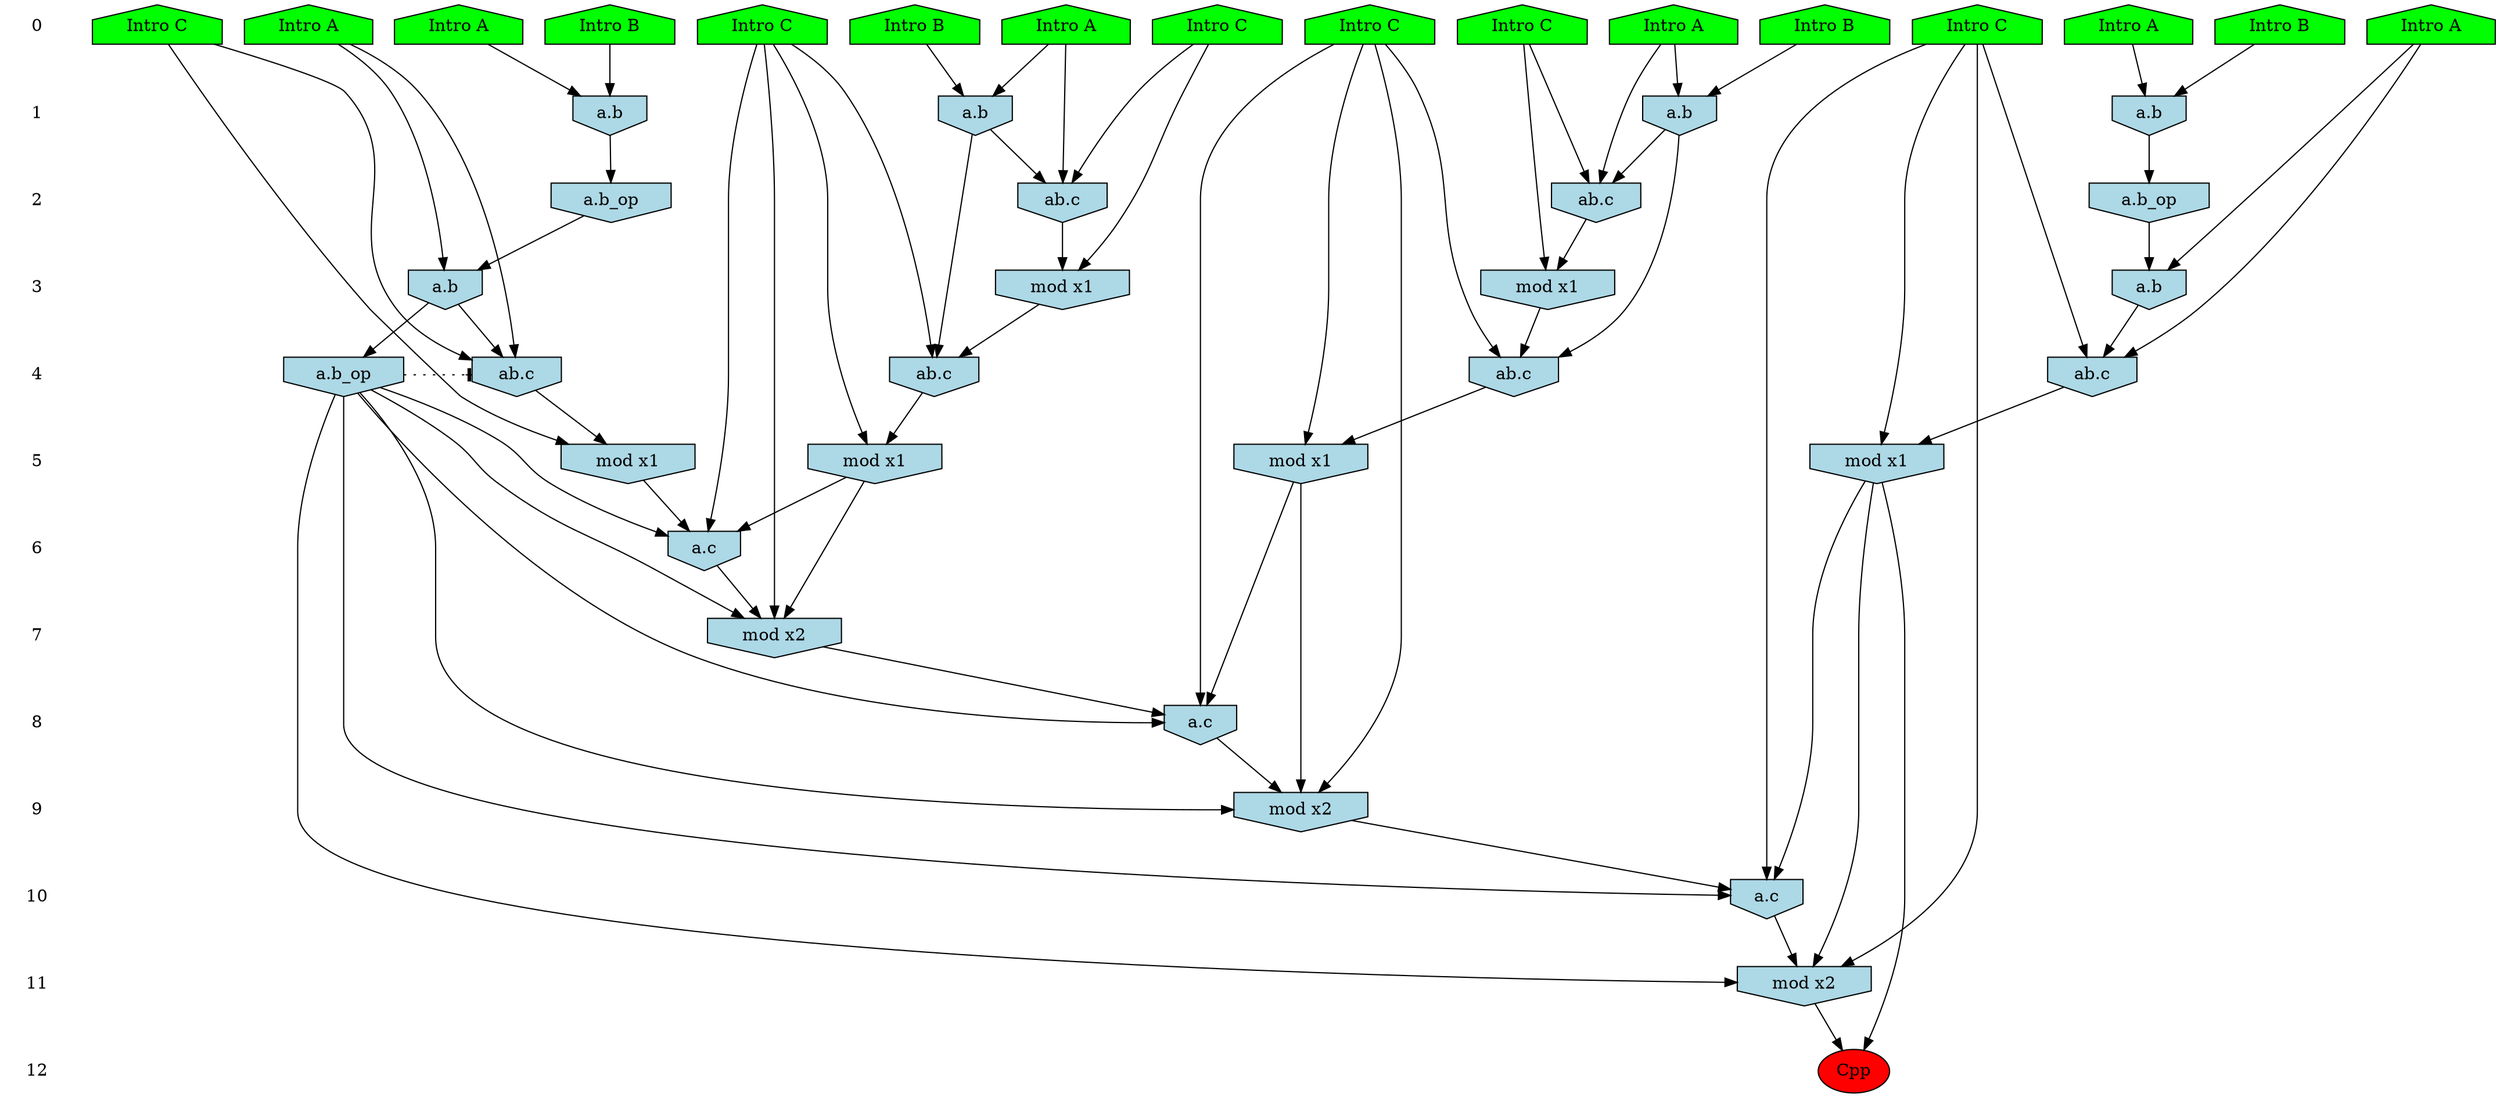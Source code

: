 /* Compression of 1 causal flows obtained in average at 2.094422E+01 t.u */
/* Compressed causal flows were: [3932] */
digraph G{
 ranksep=.5 ; 
{ rank = same ; "0" [shape=plaintext] ; node_1 [label ="Intro B", shape=house, style=filled, fillcolor=green] ;
node_2 [label ="Intro A", shape=house, style=filled, fillcolor=green] ;
node_3 [label ="Intro A", shape=house, style=filled, fillcolor=green] ;
node_4 [label ="Intro A", shape=house, style=filled, fillcolor=green] ;
node_5 [label ="Intro A", shape=house, style=filled, fillcolor=green] ;
node_6 [label ="Intro B", shape=house, style=filled, fillcolor=green] ;
node_7 [label ="Intro B", shape=house, style=filled, fillcolor=green] ;
node_8 [label ="Intro A", shape=house, style=filled, fillcolor=green] ;
node_9 [label ="Intro A", shape=house, style=filled, fillcolor=green] ;
node_10 [label ="Intro B", shape=house, style=filled, fillcolor=green] ;
node_11 [label ="Intro C", shape=house, style=filled, fillcolor=green] ;
node_12 [label ="Intro C", shape=house, style=filled, fillcolor=green] ;
node_13 [label ="Intro C", shape=house, style=filled, fillcolor=green] ;
node_14 [label ="Intro C", shape=house, style=filled, fillcolor=green] ;
node_15 [label ="Intro C", shape=house, style=filled, fillcolor=green] ;
node_16 [label ="Intro C", shape=house, style=filled, fillcolor=green] ;
}
{ rank = same ; "1" [shape=plaintext] ; node_17 [label="a.b", shape=invhouse, style=filled, fillcolor = lightblue] ;
node_19 [label="a.b", shape=invhouse, style=filled, fillcolor = lightblue] ;
node_21 [label="a.b", shape=invhouse, style=filled, fillcolor = lightblue] ;
node_22 [label="a.b", shape=invhouse, style=filled, fillcolor = lightblue] ;
}
{ rank = same ; "2" [shape=plaintext] ; node_18 [label="a.b_op", shape=invhouse, style=filled, fillcolor = lightblue] ;
node_20 [label="ab.c", shape=invhouse, style=filled, fillcolor = lightblue] ;
node_27 [label="ab.c", shape=invhouse, style=filled, fillcolor = lightblue] ;
node_29 [label="a.b_op", shape=invhouse, style=filled, fillcolor = lightblue] ;
}
{ rank = same ; "3" [shape=plaintext] ; node_23 [label="mod x1", shape=invhouse, style=filled, fillcolor = lightblue] ;
node_24 [label="a.b", shape=invhouse, style=filled, fillcolor = lightblue] ;
node_30 [label="mod x1", shape=invhouse, style=filled, fillcolor = lightblue] ;
node_36 [label="a.b", shape=invhouse, style=filled, fillcolor = lightblue] ;
}
{ rank = same ; "4" [shape=plaintext] ; node_25 [label="ab.c", shape=invhouse, style=filled, fillcolor = lightblue] ;
node_28 [label="ab.c", shape=invhouse, style=filled, fillcolor = lightblue] ;
node_31 [label="ab.c", shape=invhouse, style=filled, fillcolor = lightblue] ;
node_32 [label="a.b_op", shape=invhouse, style=filled, fillcolor = lightblue] ;
node_38 [label="ab.c", shape=invhouse, style=filled, fillcolor = lightblue] ;
}
{ rank = same ; "5" [shape=plaintext] ; node_26 [label="mod x1", shape=invhouse, style=filled, fillcolor = lightblue] ;
node_33 [label="mod x1", shape=invhouse, style=filled, fillcolor = lightblue] ;
node_34 [label="mod x1", shape=invhouse, style=filled, fillcolor = lightblue] ;
node_39 [label="mod x1", shape=invhouse, style=filled, fillcolor = lightblue] ;
}
{ rank = same ; "6" [shape=plaintext] ; node_35 [label="a.c", shape=invhouse, style=filled, fillcolor = lightblue] ;
}
{ rank = same ; "7" [shape=plaintext] ; node_37 [label="mod x2", shape=invhouse, style=filled, fillcolor = lightblue] ;
}
{ rank = same ; "8" [shape=plaintext] ; node_40 [label="a.c", shape=invhouse, style=filled, fillcolor = lightblue] ;
}
{ rank = same ; "9" [shape=plaintext] ; node_41 [label="mod x2", shape=invhouse, style=filled, fillcolor = lightblue] ;
}
{ rank = same ; "10" [shape=plaintext] ; node_42 [label="a.c", shape=invhouse, style=filled, fillcolor = lightblue] ;
}
{ rank = same ; "11" [shape=plaintext] ; node_43 [label="mod x2", shape=invhouse, style=filled, fillcolor = lightblue] ;
}
{ rank = same ; "12" [shape=plaintext] ; node_44 [label ="Cpp", style=filled, fillcolor=red] ;
}
"0" -> "1" [style="invis"]; 
"1" -> "2" [style="invis"]; 
"2" -> "3" [style="invis"]; 
"3" -> "4" [style="invis"]; 
"4" -> "5" [style="invis"]; 
"5" -> "6" [style="invis"]; 
"6" -> "7" [style="invis"]; 
"7" -> "8" [style="invis"]; 
"8" -> "9" [style="invis"]; 
"9" -> "10" [style="invis"]; 
"10" -> "11" [style="invis"]; 
"11" -> "12" [style="invis"]; 
node_1 -> node_17
node_4 -> node_17
node_17 -> node_18
node_5 -> node_19
node_7 -> node_19
node_5 -> node_20
node_16 -> node_20
node_19 -> node_20
node_3 -> node_21
node_6 -> node_21
node_9 -> node_22
node_10 -> node_22
node_16 -> node_23
node_20 -> node_23
node_8 -> node_24
node_18 -> node_24
node_11 -> node_25
node_19 -> node_25
node_23 -> node_25
node_11 -> node_26
node_25 -> node_26
node_9 -> node_27
node_13 -> node_27
node_22 -> node_27
node_8 -> node_28
node_12 -> node_28
node_24 -> node_28
node_21 -> node_29
node_13 -> node_30
node_27 -> node_30
node_15 -> node_31
node_22 -> node_31
node_30 -> node_31
node_24 -> node_32
node_12 -> node_33
node_28 -> node_33
node_15 -> node_34
node_31 -> node_34
node_11 -> node_35
node_26 -> node_35
node_32 -> node_35
node_33 -> node_35
node_2 -> node_36
node_29 -> node_36
node_11 -> node_37
node_26 -> node_37
node_32 -> node_37
node_35 -> node_37
node_2 -> node_38
node_14 -> node_38
node_36 -> node_38
node_14 -> node_39
node_38 -> node_39
node_15 -> node_40
node_32 -> node_40
node_34 -> node_40
node_37 -> node_40
node_15 -> node_41
node_32 -> node_41
node_34 -> node_41
node_40 -> node_41
node_14 -> node_42
node_32 -> node_42
node_39 -> node_42
node_41 -> node_42
node_14 -> node_43
node_32 -> node_43
node_39 -> node_43
node_42 -> node_43
node_39 -> node_44
node_43 -> node_44
node_32 -> node_28 [style=dotted, arrowhead = tee] 
}
/*
 Dot generation time: 0.000000
*/